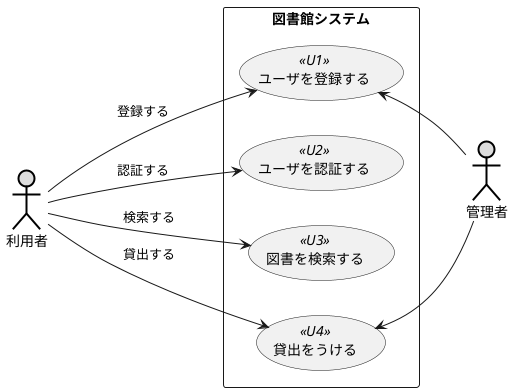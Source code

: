 @startuml 例題3
left to right direction
actor 利用者#DDDDDD;line:black;line.bold;
actor 管理者#DDDDDD;line:black;line.bold;
rectangle 図書館システム {
usecase ユーザを登録する << U1 >>
usecase ユーザを認証する << U2 >>
usecase 図書を検索する << U3 >>
usecase 貸出をうける << U4 >>
}
利用者--> ユーザを登録する : 登録する
利用者---> ユーザを認証する : 認証する
利用者---> 図書を検索する :　検索する
利用者--> 貸出をうける :　貸出する
ユーザを登録する <-- 管理者
貸出をうける <-- 管理者
@enduml